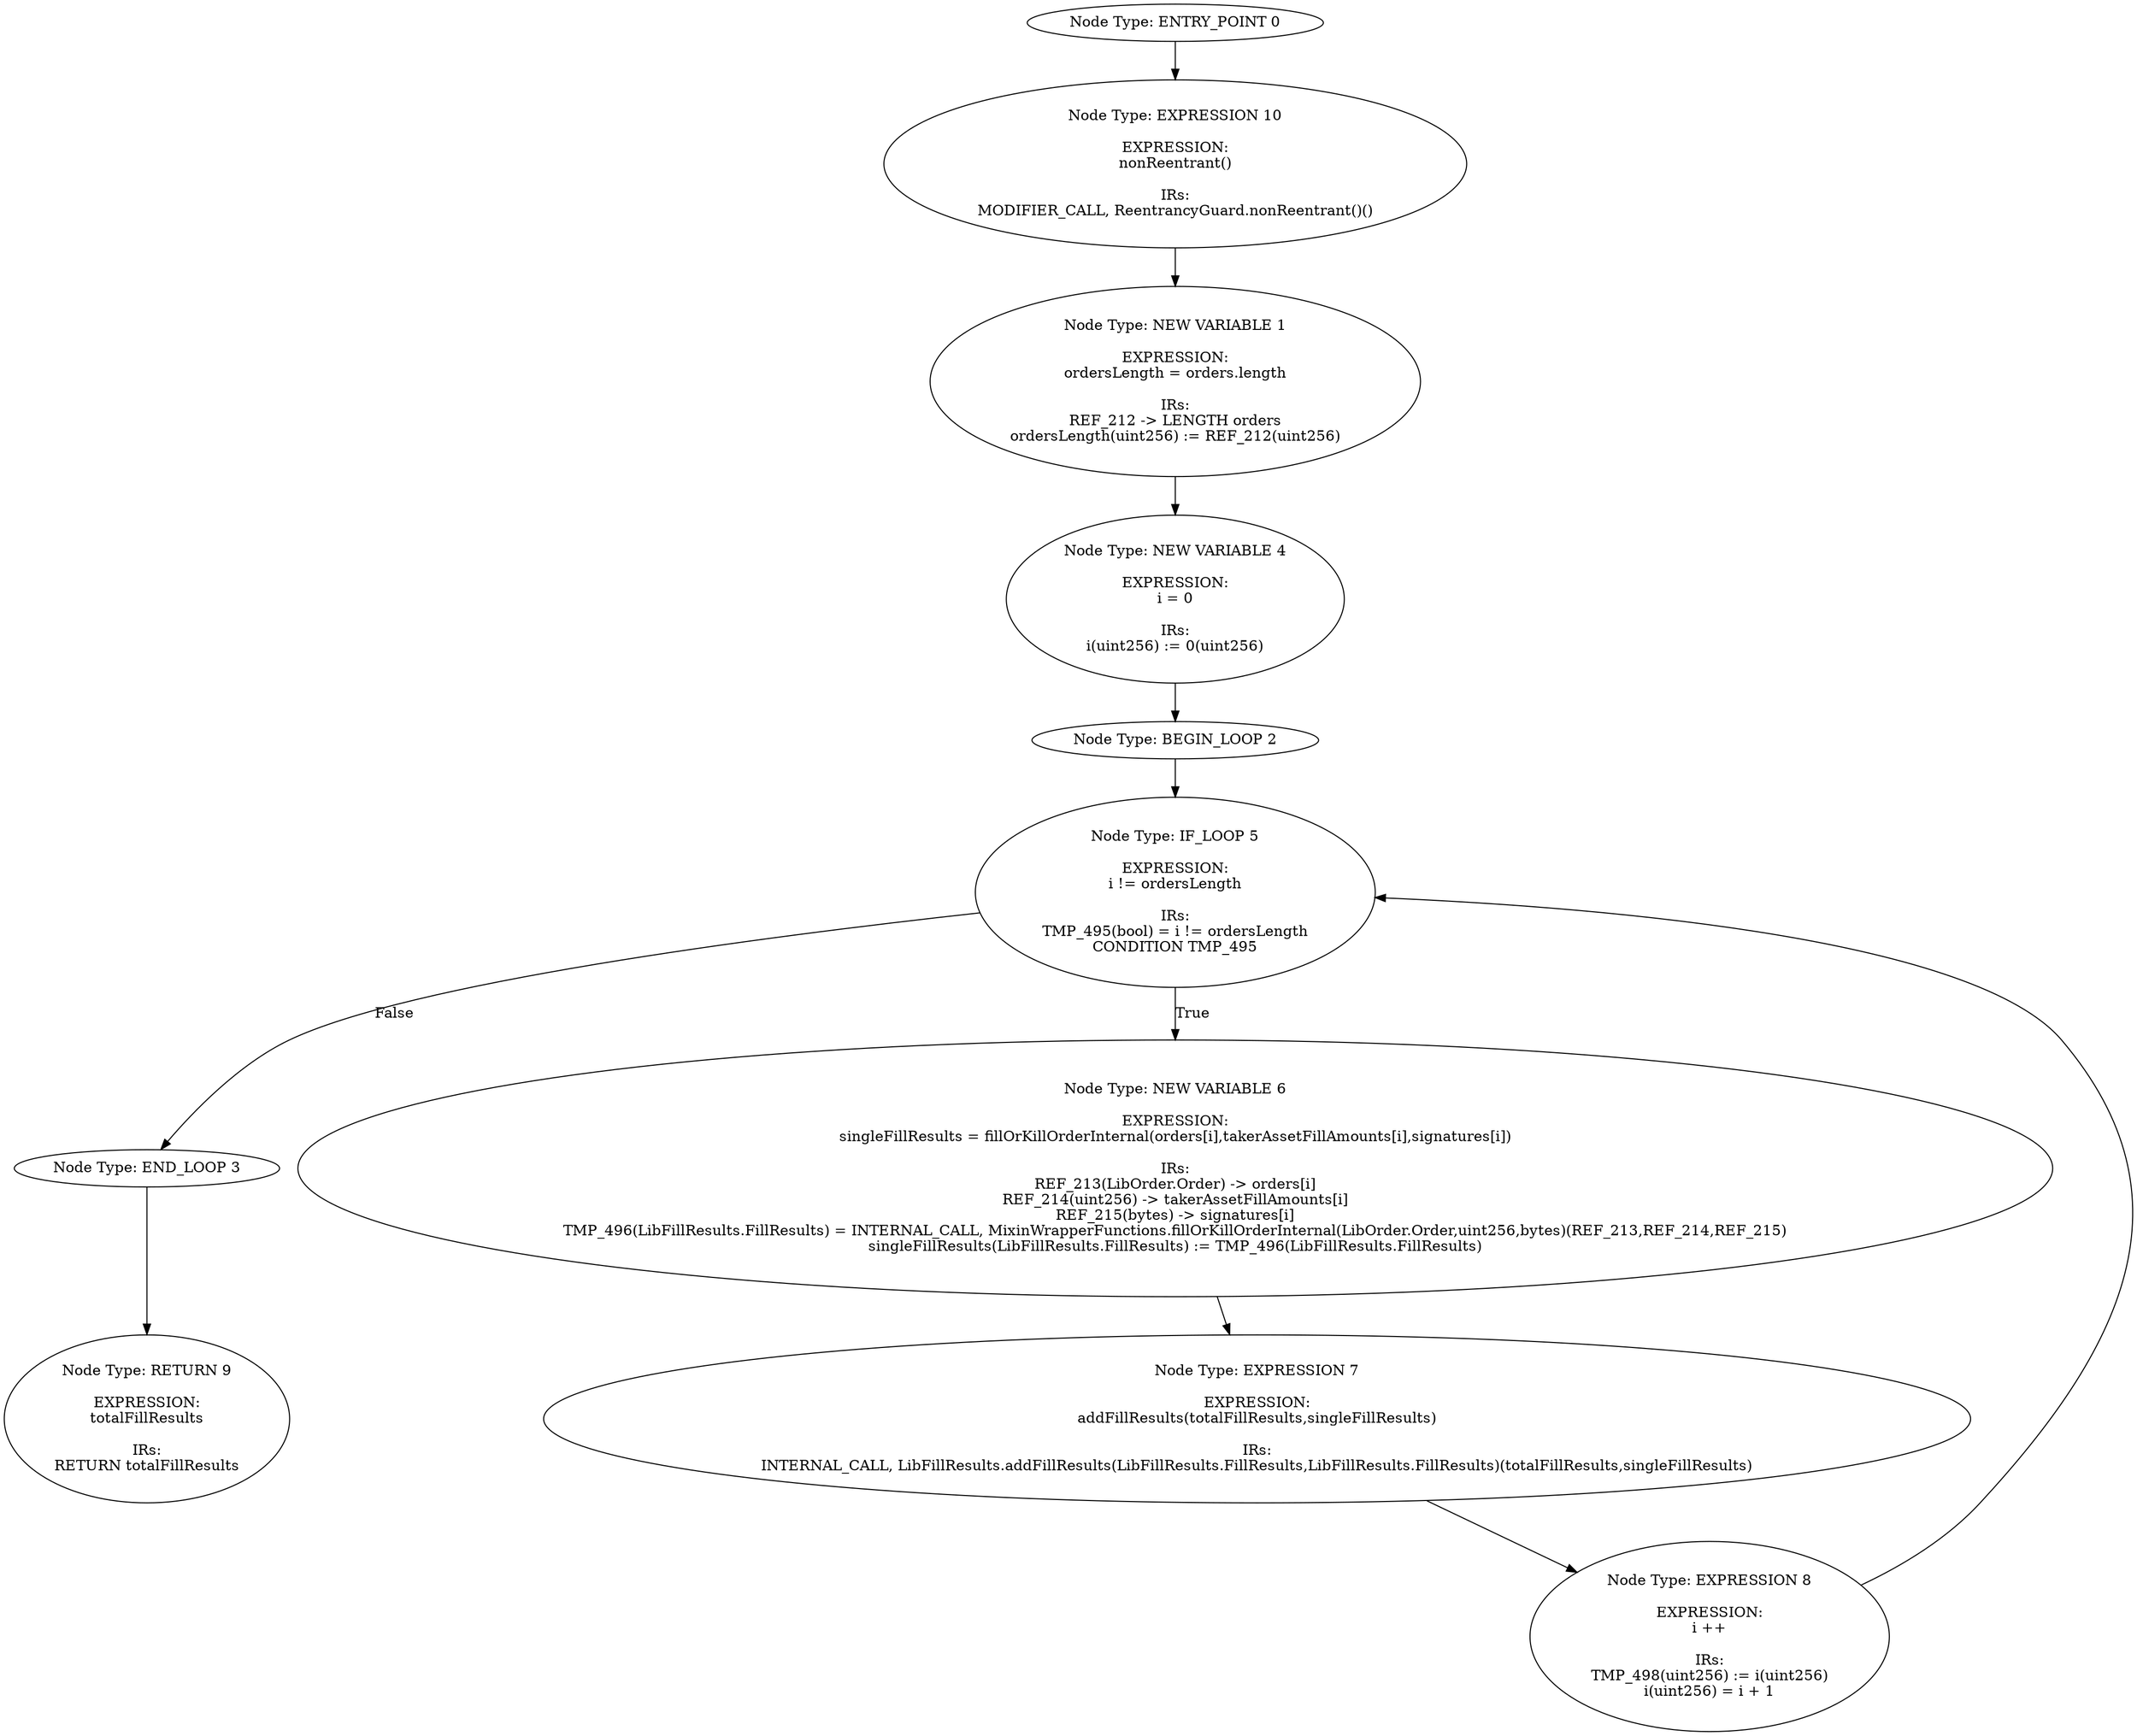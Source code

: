 digraph{
0[label="Node Type: ENTRY_POINT 0
"];
0->10;
1[label="Node Type: NEW VARIABLE 1

EXPRESSION:
ordersLength = orders.length

IRs:
REF_212 -> LENGTH orders
ordersLength(uint256) := REF_212(uint256)"];
1->4;
2[label="Node Type: BEGIN_LOOP 2
"];
2->5;
3[label="Node Type: END_LOOP 3
"];
3->9;
4[label="Node Type: NEW VARIABLE 4

EXPRESSION:
i = 0

IRs:
i(uint256) := 0(uint256)"];
4->2;
5[label="Node Type: IF_LOOP 5

EXPRESSION:
i != ordersLength

IRs:
TMP_495(bool) = i != ordersLength
CONDITION TMP_495"];
5->6[label="True"];
5->3[label="False"];
6[label="Node Type: NEW VARIABLE 6

EXPRESSION:
singleFillResults = fillOrKillOrderInternal(orders[i],takerAssetFillAmounts[i],signatures[i])

IRs:
REF_213(LibOrder.Order) -> orders[i]
REF_214(uint256) -> takerAssetFillAmounts[i]
REF_215(bytes) -> signatures[i]
TMP_496(LibFillResults.FillResults) = INTERNAL_CALL, MixinWrapperFunctions.fillOrKillOrderInternal(LibOrder.Order,uint256,bytes)(REF_213,REF_214,REF_215)
singleFillResults(LibFillResults.FillResults) := TMP_496(LibFillResults.FillResults)"];
6->7;
7[label="Node Type: EXPRESSION 7

EXPRESSION:
addFillResults(totalFillResults,singleFillResults)

IRs:
INTERNAL_CALL, LibFillResults.addFillResults(LibFillResults.FillResults,LibFillResults.FillResults)(totalFillResults,singleFillResults)"];
7->8;
8[label="Node Type: EXPRESSION 8

EXPRESSION:
i ++

IRs:
TMP_498(uint256) := i(uint256)
i(uint256) = i + 1"];
8->5;
9[label="Node Type: RETURN 9

EXPRESSION:
totalFillResults

IRs:
RETURN totalFillResults"];
10[label="Node Type: EXPRESSION 10

EXPRESSION:
nonReentrant()

IRs:
MODIFIER_CALL, ReentrancyGuard.nonReentrant()()"];
10->1;
}
